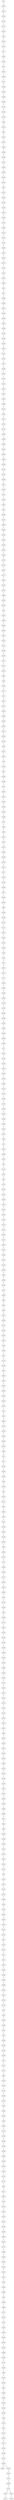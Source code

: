 graph GR{
id_0;
id_1;
id_2;
id_3;
id_4;
id_5;
id_6;
id_7;
id_8;
id_9;
id_10;
id_11;
id_12;
id_13;
id_14;
id_15;
id_16;
id_17;
id_18;
id_19;
id_20;
id_21;
id_22;
id_23;
id_24;
id_25;
id_26;
id_27;
id_28;
id_29;
id_30;
id_31;
id_32;
id_33;
id_34;
id_35;
id_36;
id_37;
id_38;
id_39;
id_40;
id_41;
id_42;
id_43;
id_44;
id_45;
id_46;
id_47;
id_48;
id_49;
id_50;
id_51;
id_52;
id_53;
id_54;
id_55;
id_56;
id_57;
id_58;
id_59;
id_60;
id_61;
id_62;
id_63;
id_64;
id_65;
id_66;
id_67;
id_68;
id_69;
id_70;
id_71;
id_72;
id_73;
id_74;
id_75;
id_76;
id_77;
id_78;
id_79;
id_80;
id_81;
id_82;
id_83;
id_84;
id_85;
id_86;
id_87;
id_88;
id_89;
id_90;
id_91;
id_92;
id_93;
id_94;
id_95;
id_96;
id_97;
id_98;
id_99;
id_100;
id_101;
id_102;
id_103;
id_104;
id_105;
id_106;
id_107;
id_108;
id_109;
id_110;
id_111;
id_112;
id_113;
id_114;
id_115;
id_116;
id_117;
id_118;
id_119;
id_120;
id_121;
id_122;
id_123;
id_124;
id_125;
id_126;
id_127;
id_128;
id_129;
id_130;
id_131;
id_132;
id_133;
id_134;
id_135;
id_136;
id_137;
id_138;
id_139;
id_140;
id_141;
id_142;
id_143;
id_144;
id_145;
id_146;
id_147;
id_148;
id_149;
id_150;
id_151;
id_152;
id_153;
id_154;
id_155;
id_156;
id_157;
id_158;
id_159;
id_160;
id_161;
id_162;
id_163;
id_164;
id_165;
id_166;
id_167;
id_168;
id_169;
id_170;
id_171;
id_172;
id_173;
id_174;
id_175;
id_176;
id_177;
id_178;
id_179;
id_180;
id_181;
id_182;
id_183;
id_184;
id_185;
id_186;
id_187;
id_188;
id_189;
id_190;
id_191;
id_192;
id_193;
id_194;
id_195;
id_196;
id_197;
id_198;
id_199;
id_200;
id_201;
id_202;
id_203;
id_204;
id_205;
id_206;
id_207;
id_208;
id_209;
id_210;
id_211;
id_212;
id_213;
id_214;
id_215;
id_216;
id_217;
id_218;
id_219;
id_220;
id_221;
id_222;
id_223;
id_224;
id_225;
id_226;
id_227;
id_228;
id_229;
id_230;
id_231;
id_232;
id_233;
id_234;
id_235;
id_236;
id_237;
id_238;
id_239;
id_240;
id_241;
id_242;
id_243;
id_244;
id_245;
id_246;
id_247;
id_248;
id_249;
id_250;
id_251;
id_252;
id_253;
id_254;
id_255;
id_256;
id_257;
id_258;
id_259;
id_260;
id_261;
id_262;
id_263;
id_264;
id_265;
id_266;
id_267;
id_268;
id_269;
id_270;
id_271;
id_272;
id_273;
id_274;
id_275;
id_276;
id_277;
id_278;
id_279;
id_280;
id_281;
id_282;
id_283;
id_284;
id_285;
id_286;
id_287;
id_288;
id_289;
id_290;
id_291;
id_292;
id_293;
id_294;
id_295;
id_296;
id_297;
id_298;
id_299;
id_300;
id_301;
id_302;
id_303;
id_304;
id_305;
id_306;
id_307;
id_308;
id_309;
id_310;
id_311;
id_312;
id_313;
id_314;
id_315;
id_316;
id_317;
id_318;
id_319;
id_320;
id_321;
id_322;
id_323;
id_324;
id_325;
id_326;
id_327;
id_328;
id_329;
id_330;
id_331;
id_332;
id_333;
id_334;
id_335;
id_336;
id_337;
id_338;
id_339;
id_340;
id_341;
id_342;
id_343;
id_344;
id_345;
id_346;
id_347;
id_348;
id_349;
id_350;
id_351;
id_352;
id_353;
id_354;
id_355;
id_356;
id_357;
id_358;
id_359;
id_360;
id_361;
id_362;
id_363;
id_364;
id_365;
id_366;
id_367;
id_368;
id_369;
id_370;
id_371;
id_372;
id_373;
id_374;
id_375;
id_376;
id_377;
id_378;
id_379;
id_380;
id_381;
id_382;
id_383;
id_384;
id_385;
id_386;
id_387;
id_388;
id_389;
id_390;
id_391;
id_392;
id_393;
id_394;
id_395;
id_396;
id_397;
id_398;
id_399;
id_400;
id_401;
id_402;
id_403;
id_404;
id_405;
id_406;
id_407;
id_408;
id_409;
id_410;
id_411;
id_412;
id_413;
id_414;
id_415;
id_416;
id_417;
id_418;
id_419;
id_420;
id_421;
id_422;
id_423;
id_424;
id_425;
id_426;
id_427;
id_428;
id_429;
id_430;
id_431;
id_432;
id_433;
id_434;
id_435;
id_436;
id_437;
id_438;
id_439;
id_440;
id_441;
id_442;
id_443;
id_444;
id_445;
id_446;
id_447;
id_448;
id_449;
id_450;
id_451;
id_452;
id_453;
id_454;
id_455;
id_456;
id_457;
id_458;
id_459;
id_460;
id_461;
id_462;
id_463;
id_464;
id_465;
id_466;
id_467;
id_468;
id_469;
id_470;
id_471;
id_472;
id_473;
id_474;
id_475;
id_476;
id_477;
id_478;
id_479;
id_480;
id_481;
id_482;
id_483;
id_484;
id_485;
id_486;
id_487;
id_488;
id_489;
id_490;
id_491;
id_492;
id_493;
id_494;
id_495;
id_496;
id_497;
id_498;
id_499;
id_1--id_307[label=1];
id_307--id_432[label=1];
id_432--id_326[label=1];
id_326--id_142[label=1];
id_142--id_411[label=1];
id_411--id_343[label=1];
id_343--id_54[label=1];
id_54--id_431[label=1];
id_431--id_62[label=1];
id_62--id_17[label=1];
id_17--id_96[label=1];
id_96--id_262[label=1];
id_262--id_51[label=1];
id_51--id_306[label=1];
id_306--id_266[label=1];
id_266--id_12[label=1];
id_12--id_269[label=1];
id_269--id_282[label=1];
id_282--id_359[label=1];
id_359--id_189[label=1];
id_189--id_151[label=1];
id_151--id_190[label=1];
id_190--id_334[label=1];
id_334--id_56[label=1];
id_56--id_210[label=1];
id_210--id_81[label=1];
id_81--id_467[label=1];
id_467--id_305[label=1];
id_305--id_492[label=1];
id_492--id_268[label=1];
id_268--id_226[label=1];
id_226--id_241[label=1];
id_241--id_284[label=1];
id_284--id_395[label=1];
id_395--id_393[label=1];
id_393--id_443[label=1];
id_443--id_25[label=1];
id_25--id_231[label=1];
id_231--id_364[label=1];
id_364--id_125[label=1];
id_125--id_244[label=1];
id_244--id_355[label=1];
id_355--id_430[label=1];
id_430--id_113[label=1];
id_113--id_385[label=1];
id_385--id_311[label=1];
id_311--id_102[label=1];
id_102--id_78[label=1];
id_78--id_464[label=1];
id_464--id_497[label=1];
id_497--id_106[label=1];
id_106--id_247[label=1];
id_247--id_273[label=1];
id_273--id_16[label=1];
id_16--id_441[label=1];
id_441--id_459[label=1];
id_459--id_40[label=1];
id_40--id_15[label=1];
id_15--id_366[label=1];
id_366--id_456[label=1];
id_456--id_331[label=1];
id_331--id_330[label=1];
id_330--id_196[label=1];
id_196--id_310[label=1];
id_310--id_408[label=1];
id_408--id_454[label=1];
id_454--id_198[label=1];
id_198--id_446[label=1];
id_446--id_442[label=1];
id_442--id_477[label=1];
id_477--id_101[label=1];
id_101--id_217[label=1];
id_217--id_168[label=1];
id_168--id_291[label=1];
id_291--id_373[label=1];
id_373--id_414[label=1];
id_414--id_165[label=1];
id_165--id_87[label=1];
id_87--id_453[label=1];
id_453--id_388[label=1];
id_388--id_175[label=1];
id_175--id_39[label=1];
id_39--id_372[label=1];
id_372--id_270[label=1];
id_270--id_162[label=1];
id_162--id_339[label=1];
id_339--id_296[label=1];
id_296--id_309[label=1];
id_309--id_224[label=1];
id_224--id_438[label=1];
id_438--id_440[label=1];
id_440--id_208[label=1];
id_208--id_279[label=1];
id_279--id_375[label=1];
id_375--id_468[label=1];
id_468--id_97[label=1];
id_97--id_245[label=1];
id_245--id_52[label=1];
id_52--id_353[label=1];
id_353--id_341[label=1];
id_341--id_61[label=1];
id_61--id_449[label=1];
id_449--id_261[label=1];
id_261--id_384[label=1];
id_384--id_483[label=1];
id_483--id_134[label=1];
id_134--id_435[label=1];
id_435--id_150[label=1];
id_150--id_201[label=1];
id_201--id_342[label=1];
id_342--id_145[label=1];
id_145--id_124[label=1];
id_124--id_161[label=1];
id_161--id_117[label=1];
id_117--id_297[label=1];
id_297--id_219[label=1];
id_219--id_416[label=1];
id_416--id_286[label=1];
id_286--id_193[label=1];
id_193--id_314[label=1];
id_314--id_3[label=1];
id_3--id_126[label=1];
id_126--id_378[label=1];
id_378--id_404[label=1];
id_404--id_362[label=1];
id_362--id_227[label=1];
id_227--id_412[label=1];
id_412--id_213[label=1];
id_213--id_249[label=1];
id_249--id_205[label=1];
id_205--id_471[label=1];
id_471--id_137[label=1];
id_137--id_461[label=1];
id_461--id_90[label=1];
id_90--id_50[label=1];
id_50--id_144[label=1];
id_144--id_177[label=1];
id_177--id_71[label=1];
id_71--id_451[label=1];
id_451--id_417[label=1];
id_417--id_409[label=1];
id_409--id_358[label=1];
id_358--id_264[label=1];
id_264--id_185[label=1];
id_185--id_337[label=1];
id_337--id_191[label=1];
id_191--id_149[label=1];
id_149--id_46[label=1];
id_46--id_272[label=1];
id_272--id_425[label=1];
id_425--id_8[label=1];
id_8--id_220[label=1];
id_220--id_57[label=1];
id_57--id_299[label=1];
id_299--id_300[label=1];
id_300--id_30[label=1];
id_30--id_419[label=1];
id_419--id_470[label=1];
id_470--id_143[label=1];
id_143--id_328[label=1];
id_328--id_182[label=1];
id_182--id_288[label=1];
id_288--id_22[label=1];
id_22--id_99[label=1];
id_99--id_94[label=1];
id_94--id_472[label=1];
id_472--id_10[label=1];
id_10--id_321[label=1];
id_321--id_455[label=1];
id_455--id_396[label=1];
id_396--id_199[label=1];
id_199--id_275[label=1];
id_275--id_27[label=1];
id_27--id_478[label=1];
id_478--id_148[label=1];
id_148--id_360[label=1];
id_360--id_11[label=1];
id_11--id_434[label=1];
id_434--id_481[label=1];
id_481--id_86[label=1];
id_86--id_239[label=1];
id_239--id_166[label=1];
id_166--id_120[label=1];
id_120--id_271[label=1];
id_271--id_181[label=1];
id_181--id_263[label=1];
id_263--id_131[label=1];
id_131--id_105[label=1];
id_105--id_45[label=1];
id_45--id_48[label=1];
id_48--id_77[label=1];
id_77--id_397[label=1];
id_397--id_212[label=1];
id_212--id_73[label=1];
id_73--id_335[label=1];
id_335--id_369[label=1];
id_369--id_295[label=1];
id_295--id_460[label=1];
id_460--id_254[label=1];
id_254--id_257[label=1];
id_257--id_406[label=1];
id_406--id_499[label=1];
id_499--id_426[label=1];
id_426--id_486[label=1];
id_486--id_200[label=1];
id_200--id_485[label=1];
id_485--id_480[label=1];
id_480--id_7[label=1];
id_7--id_491[label=1];
id_491--id_242[label=1];
id_242--id_203[label=1];
id_203--id_233[label=1];
id_233--id_265[label=1];
id_265--id_303[label=1];
id_303--id_496[label=1];
id_496--id_167[label=1];
id_167--id_178[label=1];
id_178--id_324[label=1];
id_324--id_139[label=1];
id_139--id_494[label=1];
id_494--id_180[label=1];
id_180--id_436[label=1];
id_436--id_428[label=1];
id_428--id_267[label=1];
id_267--id_197[label=1];
id_197--id_83[label=1];
id_83--id_0[label=1];
id_0--id_252[label=1];
id_252--id_260[label=1];
id_260--id_49[label=1];
id_49--id_5[label=1];
id_5--id_170[label=1];
id_170--id_64[label=1];
id_64--id_67[label=1];
id_67--id_79[label=1];
id_79--id_278[label=1];
id_278--id_237[label=1];
id_237--id_493[label=1];
id_493--id_370[label=1];
id_370--id_381[label=1];
id_381--id_228[label=1];
id_228--id_250[label=1];
id_250--id_176[label=1];
id_176--id_313[label=1];
id_313--id_365[label=1];
id_365--id_221[label=1];
id_221--id_285[label=1];
id_285--id_421[label=1];
id_421--id_346[label=1];
id_346--id_437[label=1];
id_437--id_122[label=1];
id_122--id_340[label=1];
id_340--id_66[label=1];
id_66--id_298[label=1];
id_298--id_423[label=1];
id_423--id_91[label=1];
id_91--id_283[label=1];
id_283--id_84[label=1];
id_84--id_63[label=1];
id_63--id_95[label=1];
id_95--id_347[label=1];
id_347--id_356[label=1];
id_356--id_157[label=1];
id_157--id_256[label=1];
id_256--id_387[label=1];
id_387--id_351[label=1];
id_351--id_18[label=1];
id_18--id_354[label=1];
id_354--id_19[label=1];
id_19--id_114[label=1];
id_114--id_329[label=1];
id_329--id_43[label=1];
id_43--id_394[label=1];
id_394--id_69[label=1];
id_69--id_240[label=1];
id_240--id_302[label=1];
id_302--id_479[label=1];
id_479--id_418[label=1];
id_418--id_135[label=1];
id_135--id_74[label=1];
id_74--id_82[label=1];
id_82--id_382[label=1];
id_382--id_119[label=1];
id_119--id_158[label=1];
id_158--id_333[label=1];
id_333--id_290[label=1];
id_290--id_316[label=1];
id_316--id_89[label=1];
id_89--id_2[label=1];
id_2--id_72[label=1];
id_72--id_293[label=1];
id_293--id_204[label=1];
id_204--id_154[label=1];
id_154--id_92[label=1];
id_92--id_218[label=1];
id_218--id_4[label=1];
id_4--id_322[label=1];
id_322--id_121[label=1];
id_121--id_65[label=1];
id_65--id_184[label=1];
id_184--id_58[label=1];
id_58--id_47[label=1];
id_47--id_230[label=1];
id_230--id_187[label=1];
id_187--id_104[label=1];
id_104--id_159[label=1];
id_159--id_93[label=1];
id_93--id_482[label=1];
id_482--id_116[label=1];
id_116--id_75[label=1];
id_75--id_444[label=1];
id_444--id_235[label=1];
id_235--id_277[label=1];
id_277--id_462[label=1];
id_462--id_243[label=1];
id_243--id_368[label=1];
id_368--id_44[label=1];
id_44--id_133[label=1];
id_133--id_163[label=1];
id_163--id_26[label=1];
id_26--id_458[label=1];
id_458--id_173[label=1];
id_173--id_401[label=1];
id_401--id_128[label=1];
id_128--id_160[label=1];
id_160--id_103[label=1];
id_103--id_188[label=1];
id_188--id_338[label=1];
id_338--id_319[label=1];
id_319--id_234[label=1];
id_234--id_399[label=1];
id_399--id_236[label=1];
id_236--id_156[label=1];
id_156--id_153[label=1];
id_153--id_352[label=1];
id_352--id_214[label=1];
id_214--id_276[label=1];
id_276--id_475[label=1];
id_475--id_172[label=1];
id_172--id_216[label=1];
id_216--id_209[label=1];
id_209--id_376[label=1];
id_376--id_315[label=1];
id_315--id_88[label=1];
id_88--id_207[label=1];
id_207--id_192[label=1];
id_192--id_413[label=1];
id_413--id_232[label=1];
id_232--id_424[label=1];
id_424--id_363[label=1];
id_363--id_312[label=1];
id_312--id_487[label=1];
id_487--id_108[label=1];
id_108--id_447[label=1];
id_447--id_371[label=1];
id_371--id_473[label=1];
id_473--id_361[label=1];
id_361--id_345[label=1];
id_345--id_420[label=1];
id_420--id_488[label=1];
id_488--id_21[label=1];
id_21--id_68[label=1];
id_68--id_59[label=1];
id_59--id_186[label=1];
id_186--id_146[label=1];
id_146--id_349[label=1];
id_349--id_32[label=1];
id_32--id_251[label=1];
id_251--id_391[label=1];
id_391--id_292[label=1];
id_292--id_141[label=1];
id_141--id_6[label=1];
id_6--id_195[label=1];
id_195--id_327[label=1];
id_327--id_367[label=1];
id_367--id_110[label=1];
id_110--id_390[label=1];
id_390--id_60[label=1];
id_60--id_253[label=1];
id_253--id_405[label=1];
id_405--id_402[label=1];
id_402--id_318[label=1];
id_318--id_152[label=1];
id_152--id_215[label=1];
id_215--id_14[label=1];
id_14--id_155[label=1];
id_155--id_112[label=1];
id_112--id_31[label=1];
id_31--id_35[label=1];
id_35--id_229[label=1];
id_229--id_246[label=1];
id_246--id_386[label=1];
id_386--id_294[label=1];
id_294--id_489[label=1];
id_489--id_130[label=1];
id_130--id_357[label=1];
id_357--id_138[label=1];
id_138--id_123[label=1];
id_123--id_55[label=1];
id_55--id_28[label=1];
id_28--id_476[label=1];
id_476--id_350[label=1];
id_350--id_42[label=1];
id_42--id_76[label=1];
id_76--id_448[label=1];
id_448--id_383[label=1];
id_383--id_222[label=1];
id_222--id_280[label=1];
id_280--id_24[label=1];
id_24--id_427[label=1];
id_427--id_107[label=1];
id_107--id_80[label=1];
id_80--id_433[label=1];
id_433--id_379[label=1];
id_379--id_127[label=1];
id_127--id_238[label=1];
id_238--id_202[label=1];
id_202--id_38[label=1];
id_38--id_304[label=1];
id_304--id_118[label=1];
id_118--id_34[label=1];
id_34--id_463[label=1];
id_463--id_274[label=1];
id_274--id_136[label=1];
id_136--id_308[label=1];
id_308--id_129[label=1];
id_129--id_398[label=1];
id_398--id_289[label=1];
id_289--id_169[label=1];
id_169--id_336[label=1];
id_336--id_109[label=1];
id_109--id_410[label=1];
id_410--id_115[label=1];
id_115--id_85[label=1];
id_85--id_111[label=1];
id_111--id_407[label=1];
id_407--id_33[label=1];
id_33--id_132[label=1];
id_132--id_422[label=1];
id_422--id_332[label=1];
id_332--id_415[label=1];
id_415--id_439[label=1];
id_439--id_465[label=1];
id_465--id_380[label=1];
id_380--id_223[label=1];
id_223--id_174[label=1];
id_174--id_490[label=1];
id_490--id_495[label=1];
id_495--id_259[label=1];
id_259--id_452[label=1];
id_452--id_183[label=1];
id_183--id_20[label=1];
id_20--id_29[label=1];
id_29--id_206[label=1];
id_206--id_389[label=1];
id_389--id_9[label=1];
id_9--id_484[label=1];
id_484--id_400[label=1];
id_400--id_317[label=1];
id_317--id_164[label=1];
id_164--id_23[label=1];
id_23--id_225[label=1];
id_225--id_429[label=1];
id_429--id_344[label=1];
id_344--id_392[label=1];
id_392--id_320[label=1];
id_320--id_466[label=1];
id_466--id_403[label=1];
id_403--id_70[label=1];
id_70--id_258[label=1];
id_258--id_98[label=1];
id_98--id_374[label=1];
id_374--id_140[label=1];
id_140--id_53[label=1];
id_53--id_281[label=1];
id_281--id_469[label=1];
id_469--id_323[label=1];
id_323--id_255[label=1];
id_255--id_348[label=1];
id_348--id_36[label=1];
id_36--id_474[label=1];
id_474--id_13[label=1];
id_13--id_147[label=1];
id_147--id_287[label=1];
id_287--id_377[label=1];
id_377--id_325[label=1];
id_325--id_248[label=1];
id_248--id_211[label=1];
id_211--id_450[label=1];
id_450--id_100[label=1];
id_450--id_194[label=1];
id_194--id_445[label=1];
id_445--id_37[label=1];
id_37--id_498[label=1];
id_498--id_41[label=1];
id_41--id_179[label=1];
id_179--id_171[label=1];
id_41--id_457[label=1];
id_457--id_301[label=1];
}